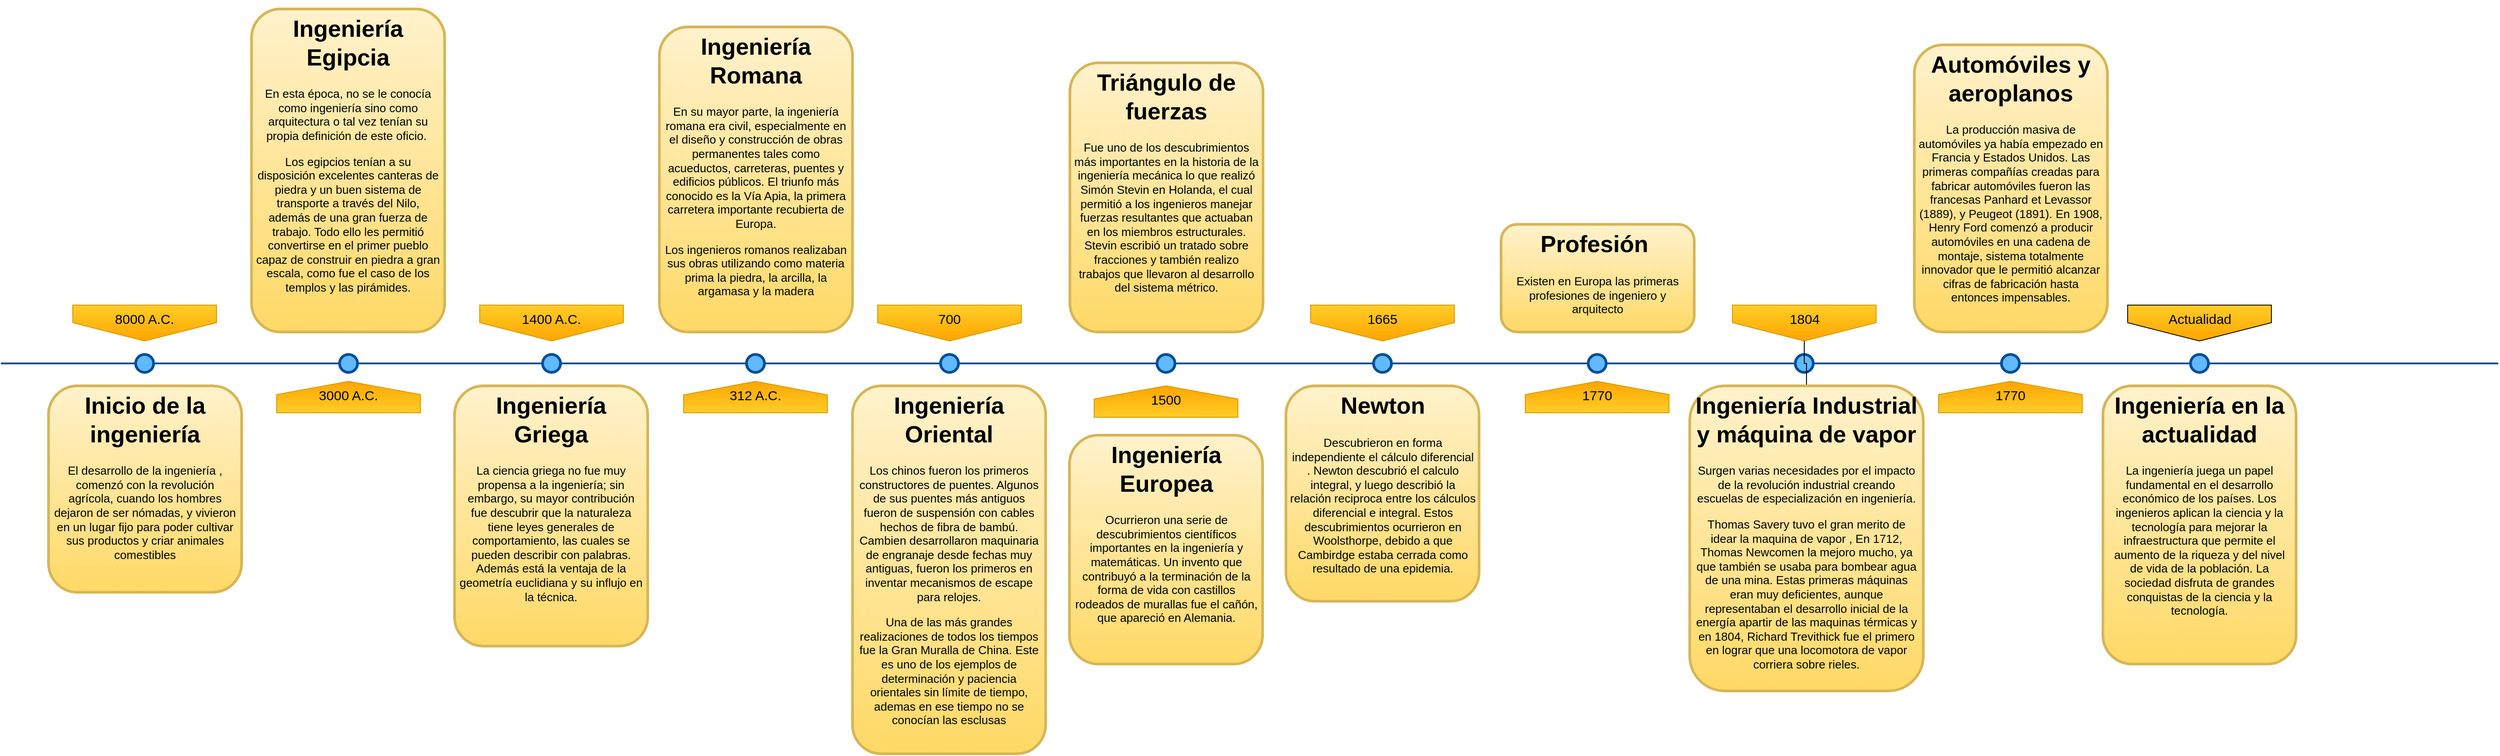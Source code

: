 <mxfile version="21.2.3" type="device">
  <diagram name="Page-1" id="82e54ff1-d628-8f03-85c4-9753963a91cd">
    <mxGraphModel dx="1588" dy="1026" grid="1" gridSize="10" guides="1" tooltips="1" connect="1" arrows="1" fold="1" page="1" pageScale="1" pageWidth="1100" pageHeight="850" background="none" math="0" shadow="0">
      <root>
        <mxCell id="0" />
        <mxCell id="1" parent="0" />
        <mxCell id="4ec97bd9e5d20128-1" value="" style="line;strokeWidth=2;html=1;fillColor=none;fontSize=28;fontColor=#004D99;strokeColor=#004D99;" parent="1" vertex="1">
          <mxGeometry x="40" y="400" width="2780" height="10" as="geometry" />
        </mxCell>
        <mxCell id="4ec97bd9e5d20128-5" value="8000 A.C." style="shape=offPageConnector;whiteSpace=wrap;html=1;fillColor=#ffcd28;fontSize=15;size=0.509;verticalAlign=top;strokeColor=#d79b00;gradientColor=#ffa500;" parent="1" vertex="1">
          <mxGeometry x="120" y="340" width="160" height="40" as="geometry" />
        </mxCell>
        <mxCell id="4ec97bd9e5d20128-6" value="&lt;span&gt;1400 A.C.&lt;/span&gt;" style="shape=offPageConnector;whiteSpace=wrap;html=1;fillColor=#ffcd28;fontSize=15;fontColor=default;size=0.509;verticalAlign=top;strokeColor=#d79b00;gradientColor=#ffa500;" parent="1" vertex="1">
          <mxGeometry x="573" y="340" width="160" height="40" as="geometry" />
        </mxCell>
        <mxCell id="4ec97bd9e5d20128-7" value="&lt;span&gt;3000 A.C.&lt;/span&gt;" style="shape=offPageConnector;whiteSpace=wrap;html=1;fillColor=#ffcd28;fontSize=15;fontColor=default;size=0.418;flipV=1;verticalAlign=top;strokeColor=#d79b00;spacingBottom=4;gradientColor=#ffa500;" parent="1" vertex="1">
          <mxGeometry x="347" y="425" width="160" height="35" as="geometry" />
        </mxCell>
        <mxCell id="4ec97bd9e5d20128-8" value="&lt;span&gt;312 A.C.&lt;/span&gt;" style="shape=offPageConnector;whiteSpace=wrap;html=1;fillColor=#ffcd28;fontSize=15;fontColor=default;size=0.429;flipV=1;verticalAlign=top;strokeColor=#d79b00;spacingBottom=4;gradientColor=#ffa500;" parent="1" vertex="1">
          <mxGeometry x="800" y="425" width="160" height="35" as="geometry" />
        </mxCell>
        <mxCell id="4ec97bd9e5d20128-9" value="" style="ellipse;whiteSpace=wrap;html=1;fillColor=#61BAFF;fontSize=28;fontColor=#004D99;strokeWidth=3;strokeColor=#004D99;" parent="1" vertex="1">
          <mxGeometry x="190" y="395" width="20" height="20" as="geometry" />
        </mxCell>
        <mxCell id="4ec97bd9e5d20128-10" value="" style="ellipse;whiteSpace=wrap;html=1;fillColor=#61BAFF;fontSize=28;fontColor=#004D99;strokeWidth=3;strokeColor=#004D99;" parent="1" vertex="1">
          <mxGeometry x="417" y="395" width="20" height="20" as="geometry" />
        </mxCell>
        <mxCell id="4ec97bd9e5d20128-11" value="" style="ellipse;whiteSpace=wrap;html=1;fillColor=#61BAFF;fontSize=28;fontColor=#004D99;strokeWidth=3;strokeColor=#004D99;" parent="1" vertex="1">
          <mxGeometry x="643" y="395" width="20" height="20" as="geometry" />
        </mxCell>
        <mxCell id="4ec97bd9e5d20128-13" value="" style="ellipse;whiteSpace=wrap;html=1;fillColor=#61BAFF;fontSize=28;fontColor=#004D99;strokeWidth=3;strokeColor=#004D99;" parent="1" vertex="1">
          <mxGeometry x="870" y="395" width="20" height="20" as="geometry" />
        </mxCell>
        <mxCell id="4ec97bd9e5d20128-14" value="&lt;h1&gt;Inicio de la ingeniería&lt;/h1&gt;&lt;p&gt;El desarrollo de la ingeniería , comenzó con la revolución agrícola, cuando los hombres dejaron de ser nómadas, y vivieron en un lugar fijo para poder cultivar sus productos y criar animales comestibles&lt;br&gt;&lt;/p&gt;" style="text;html=1;spacing=5;spacingTop=-20;whiteSpace=wrap;overflow=hidden;strokeColor=#d6b656;strokeWidth=3;fillColor=#fff2cc;fontSize=13;fontColor=default;align=center;rounded=1;gradientColor=#ffd966;" parent="1" vertex="1">
          <mxGeometry x="93" y="430" width="215" height="230" as="geometry" />
        </mxCell>
        <mxCell id="4ec97bd9e5d20128-16" value="&lt;h1&gt;Ingeniería Egipcia&lt;/h1&gt;&lt;p&gt;En esta época, no se le conocía como ingeniería sino como arquitectura o tal vez tenían su propia definición de este oficio.&amp;nbsp;&lt;br&gt;&lt;/p&gt;&lt;p&gt;Los egipcios tenían a su disposición excelentes canteras de piedra y un buen sistema de transporte a través del Nilo, además de una gran fuerza de trabajo. Todo ello les permitió convertirse en el primer pueblo capaz de construir en piedra a gran escala, como fue el caso de los templos y las pirámides.&lt;br&gt;&lt;/p&gt;" style="text;html=1;spacing=5;spacingTop=-20;whiteSpace=wrap;overflow=hidden;strokeColor=#d6b656;strokeWidth=3;fillColor=#fff2cc;fontSize=13;fontColor=default;align=center;rounded=1;gradientColor=#ffd966;" parent="1" vertex="1">
          <mxGeometry x="319" y="10" width="215" height="360" as="geometry" />
        </mxCell>
        <mxCell id="4ec97bd9e5d20128-17" value="&lt;h1&gt;Ingeniería Griega&lt;/h1&gt;&lt;p&gt;La ciencia griega no fue muy propensa a la ingeniería; sin embargo, su mayor contribución fue descubrir que la naturaleza tiene leyes generales de comportamiento, las cuales se pueden describir con palabras. Además está la ventaja de la geometría euclidiana y su influjo en la técnica.&lt;br&gt;&lt;/p&gt;" style="text;html=1;spacing=5;spacingTop=-20;whiteSpace=wrap;overflow=hidden;strokeColor=#d6b656;strokeWidth=3;fillColor=#fff2cc;fontSize=13;fontColor=default;align=center;rounded=1;gradientColor=#ffd966;" parent="1" vertex="1">
          <mxGeometry x="545" y="430" width="215" height="290" as="geometry" />
        </mxCell>
        <mxCell id="4ec97bd9e5d20128-18" value="&lt;h1&gt;Ingeniería Romana&lt;/h1&gt;&lt;p&gt;En su mayor parte, la ingeniería romana era civil, especialmente en el diseño y construcción de obras permanentes tales como acueductos, carreteras, puentes y edificios públicos. El triunfo más conocido es la Vía Apia, la primera carretera importante recubierta de Europa.&lt;br&gt;&lt;/p&gt;&lt;p&gt;Los ingenieros romanos realizaban sus obras utilizando como materia prima la piedra, la arcilla, la argamasa y la madera&lt;br&gt;&lt;/p&gt;" style="text;html=1;spacing=5;spacingTop=-20;whiteSpace=wrap;overflow=hidden;strokeColor=#d6b656;strokeWidth=3;fillColor=#fff2cc;fontSize=13;fontColor=default;align=center;rounded=1;gradientColor=#ffd966;" parent="1" vertex="1">
          <mxGeometry x="773" y="30" width="215" height="340" as="geometry" />
        </mxCell>
        <mxCell id="5V8HvAmeR0ulxsWkBckC-1" value="" style="ellipse;whiteSpace=wrap;html=1;fillColor=#61BAFF;fontSize=28;fontColor=#004D99;strokeWidth=3;strokeColor=#004D99;" vertex="1" parent="1">
          <mxGeometry x="1086" y="395" width="20" height="20" as="geometry" />
        </mxCell>
        <mxCell id="5V8HvAmeR0ulxsWkBckC-2" value="700" style="shape=offPageConnector;whiteSpace=wrap;html=1;fillColor=#ffcd28;fontSize=15;fontColor=default;size=0.509;verticalAlign=top;strokeColor=#d79b00;gradientColor=#ffa500;" vertex="1" parent="1">
          <mxGeometry x="1016" y="340" width="160" height="40" as="geometry" />
        </mxCell>
        <mxCell id="5V8HvAmeR0ulxsWkBckC-3" value="&lt;h1&gt;Ingeniería Oriental&lt;/h1&gt;&lt;p&gt;Los chinos fueron los primeros constructores de puentes. Algunos de sus puentes más antiguos fueron de suspensión con cables hechos de fibra de bambú. Cambien desarrollaron maquinaria de engranaje desde fechas muy antiguas, fueron los primeros en inventar mecanismos de escape para relojes.&lt;br&gt;&lt;/p&gt;&lt;p&gt;Una de las más grandes realizaciones de todos los tiempos fue la Gran Muralla de China. Este es uno de los ejemplos de determinación y paciencia orientales sin límite de tiempo, ademas en ese tiempo no se conocían las esclusas&lt;br&gt;&lt;/p&gt;" style="text;html=1;spacing=5;spacingTop=-20;whiteSpace=wrap;overflow=hidden;strokeColor=#d6b656;strokeWidth=3;fillColor=#fff2cc;fontSize=13;fontColor=default;align=center;rounded=1;gradientColor=#ffd966;" vertex="1" parent="1">
          <mxGeometry x="988" y="430" width="215" height="410" as="geometry" />
        </mxCell>
        <mxCell id="5V8HvAmeR0ulxsWkBckC-4" value="" style="ellipse;whiteSpace=wrap;html=1;fillColor=#61BAFF;fontSize=28;fontColor=#004D99;strokeWidth=3;strokeColor=#004D99;" vertex="1" parent="1">
          <mxGeometry x="1568" y="395" width="20" height="20" as="geometry" />
        </mxCell>
        <mxCell id="5V8HvAmeR0ulxsWkBckC-5" value="&lt;span&gt;1665&lt;/span&gt;" style="shape=offPageConnector;whiteSpace=wrap;html=1;fillColor=#ffcd28;fontSize=15;fontColor=default;size=0.509;verticalAlign=top;strokeColor=#d79b00;gradientColor=#ffa500;" vertex="1" parent="1">
          <mxGeometry x="1498" y="340" width="160" height="40" as="geometry" />
        </mxCell>
        <mxCell id="5V8HvAmeR0ulxsWkBckC-6" value="&lt;h1&gt;Newton&lt;/h1&gt;&lt;p&gt;Descubrieron en forma independiente el cálculo diferencial . Newton descubrió el calculo integral, y luego describió la relación reciproca entre los cálculos diferencial e integral. Estos descubrimientos ocurrieron en Woolsthorpe, debido a que Cambirdge estaba cerrada como resultado de una epidemia.&lt;br&gt;&lt;/p&gt;" style="text;html=1;spacing=5;spacingTop=-20;whiteSpace=wrap;overflow=hidden;strokeColor=#d6b656;strokeWidth=3;fillColor=#fff2cc;fontSize=13;fontColor=default;align=center;rounded=1;gradientColor=#ffd966;" vertex="1" parent="1">
          <mxGeometry x="1470.5" y="430" width="215" height="240" as="geometry" />
        </mxCell>
        <mxCell id="5V8HvAmeR0ulxsWkBckC-7" value="" style="ellipse;whiteSpace=wrap;html=1;fillColor=#61BAFF;fontSize=28;fontColor=#004D99;strokeWidth=3;strokeColor=#004D99;" vertex="1" parent="1">
          <mxGeometry x="1327" y="395" width="20" height="20" as="geometry" />
        </mxCell>
        <mxCell id="5V8HvAmeR0ulxsWkBckC-8" value="&lt;h1&gt;Triángulo de fuerzas&lt;/h1&gt;&lt;p&gt;Fue uno de los descubrimientos más importantes en la historia de la ingeniería mecánica lo que realizó Simón Stevin en Holanda, el cual permitió a los ingenieros manejar fuerzas resultantes que actuaban en los miembros estructurales. Stevin escribió un tratado sobre fracciones y también realizo trabajos que llevaron al desarrollo del sistema métrico.&lt;br&gt;&lt;/p&gt;" style="text;html=1;spacing=5;spacingTop=-20;whiteSpace=wrap;overflow=hidden;strokeColor=#d6b656;strokeWidth=3;fillColor=#fff2cc;fontSize=13;fontColor=default;align=center;rounded=1;gradientColor=#ffd966;" vertex="1" parent="1">
          <mxGeometry x="1230" y="70" width="215" height="300" as="geometry" />
        </mxCell>
        <mxCell id="5V8HvAmeR0ulxsWkBckC-9" value="&lt;span&gt;1500&lt;/span&gt;" style="shape=offPageConnector;whiteSpace=wrap;html=1;fillColor=#ffcd28;fontSize=15;fontColor=default;size=0.418;flipV=1;verticalAlign=top;strokeColor=#d79b00;spacingBottom=4;gradientColor=#ffa500;" vertex="1" parent="1">
          <mxGeometry x="1257" y="430" width="160" height="35" as="geometry" />
        </mxCell>
        <mxCell id="5V8HvAmeR0ulxsWkBckC-10" value="" style="ellipse;whiteSpace=wrap;html=1;fillColor=#61BAFF;fontSize=28;fontColor=#004D99;strokeWidth=3;strokeColor=#004D99;" vertex="1" parent="1">
          <mxGeometry x="1807" y="395" width="20" height="20" as="geometry" />
        </mxCell>
        <mxCell id="5V8HvAmeR0ulxsWkBckC-11" value="&lt;h1&gt;Profesión&amp;nbsp;&lt;/h1&gt;&lt;p&gt;Existen en Europa las primeras profesiones de ingeniero y arquitecto&lt;/p&gt;" style="text;html=1;spacing=5;spacingTop=-20;whiteSpace=wrap;overflow=hidden;strokeColor=#d6b656;strokeWidth=3;fillColor=#fff2cc;fontSize=13;fontColor=default;align=center;rounded=1;gradientColor=#ffd966;" vertex="1" parent="1">
          <mxGeometry x="1710" y="250" width="215" height="120" as="geometry" />
        </mxCell>
        <mxCell id="5V8HvAmeR0ulxsWkBckC-12" value="&lt;span&gt;1770&lt;/span&gt;" style="shape=offPageConnector;whiteSpace=wrap;html=1;fillColor=#ffcd28;fontSize=15;fontColor=default;size=0.418;flipV=1;verticalAlign=top;strokeColor=#d79b00;spacingBottom=4;gradientColor=#ffa500;" vertex="1" parent="1">
          <mxGeometry x="1737" y="425" width="160" height="35" as="geometry" />
        </mxCell>
        <mxCell id="5V8HvAmeR0ulxsWkBckC-13" value="&lt;h1&gt;Ingeniería Europea&lt;/h1&gt;&lt;p&gt;Ocurrieron una serie de descubrimientos científicos importantes en la ingeniería y matemáticas. Un invento que contribuyó a la terminación de la forma de vida con castillos rodeados de murallas fue el cañón, que apareció en Alemania.&lt;br&gt;&lt;/p&gt;" style="text;html=1;spacing=5;spacingTop=-20;whiteSpace=wrap;overflow=hidden;strokeColor=#d6b656;strokeWidth=3;fillColor=#fff2cc;fontSize=13;fontColor=default;align=center;rounded=1;gradientColor=#ffd966;" vertex="1" parent="1">
          <mxGeometry x="1229.5" y="485" width="215" height="255" as="geometry" />
        </mxCell>
        <mxCell id="5V8HvAmeR0ulxsWkBckC-16" value="" style="ellipse;whiteSpace=wrap;html=1;fillColor=#61BAFF;fontSize=28;fontColor=#004D99;strokeWidth=3;strokeColor=#004D99;" vertex="1" parent="1">
          <mxGeometry x="2037.5" y="395" width="20" height="20" as="geometry" />
        </mxCell>
        <mxCell id="5V8HvAmeR0ulxsWkBckC-17" value="&lt;span&gt;1804&lt;/span&gt;" style="shape=offPageConnector;whiteSpace=wrap;html=1;fillColor=#ffcd28;fontSize=15;fontColor=default;size=0.509;verticalAlign=top;strokeColor=#d79b00;gradientColor=#ffa500;" vertex="1" parent="1">
          <mxGeometry x="1967.5" y="340" width="160" height="40" as="geometry" />
        </mxCell>
        <mxCell id="5V8HvAmeR0ulxsWkBckC-22" value="" style="edgeStyle=orthogonalEdgeStyle;rounded=0;orthogonalLoop=1;jettySize=auto;html=1;startArrow=none;startFill=0;endArrow=none;endFill=0;" edge="1" parent="1" source="5V8HvAmeR0ulxsWkBckC-18" target="5V8HvAmeR0ulxsWkBckC-17">
          <mxGeometry relative="1" as="geometry" />
        </mxCell>
        <mxCell id="5V8HvAmeR0ulxsWkBckC-18" value="&lt;h1&gt;Ingeniería Industrial y máquina de vapor&lt;/h1&gt;&lt;p&gt;Surgen varias necesidades por el impacto de la revolución industrial creando escuelas de especialización en ingeniería.&lt;/p&gt;&lt;p&gt;Thomas Savery tuvo el gran merito de idear la maquina de vapor , En 1712, Thomas Newcomen la mejoro mucho, ya que también se usaba para bombear agua de una mina. Estas primeras máquinas eran muy deficientes, aunque representaban el desarrollo inicial de la energía apartir de las maquinas térmicas y en 1804, Richard Trevithick fue el primero en lograr que una locomotora de vapor corriera sobre rieles.&lt;br&gt;&lt;/p&gt;" style="text;html=1;spacing=5;spacingTop=-20;whiteSpace=wrap;overflow=hidden;strokeWidth=3;fontSize=13;align=center;rounded=1;fillColor=#fff2cc;strokeColor=#d6b656;gradientColor=#ffd966;" vertex="1" parent="1">
          <mxGeometry x="1920" y="430" width="260" height="340" as="geometry" />
        </mxCell>
        <mxCell id="5V8HvAmeR0ulxsWkBckC-19" value="" style="ellipse;whiteSpace=wrap;html=1;fillColor=#61BAFF;fontSize=28;fontColor=#004D99;strokeWidth=3;strokeColor=#004D99;" vertex="1" parent="1">
          <mxGeometry x="2477.5" y="395" width="20" height="20" as="geometry" />
        </mxCell>
        <mxCell id="5V8HvAmeR0ulxsWkBckC-20" value="&lt;span&gt;Actualidad&lt;/span&gt;" style="shape=offPageConnector;whiteSpace=wrap;html=1;fillColor=#ffcd28;fontSize=15;fontColor=default;size=0.509;verticalAlign=top;strokeColor=#1C0D00;gradientColor=#ffa500;" vertex="1" parent="1">
          <mxGeometry x="2407.5" y="340" width="160" height="40" as="geometry" />
        </mxCell>
        <mxCell id="5V8HvAmeR0ulxsWkBckC-21" value="&lt;h1&gt;Ingeniería en la actualidad&lt;/h1&gt;&lt;p&gt;La ingeniería juega un papel fundamental en el desarrollo económico de los países. Los ingenieros aplican la ciencia y la tecnología para mejorar la infraestructura que permite el aumento de la riqueza y del nivel de vida de la población. La sociedad disfruta de grandes conquistas de la ciencia y la tecnología.&lt;br&gt;&lt;/p&gt;" style="text;html=1;spacing=5;spacingTop=-20;whiteSpace=wrap;overflow=hidden;strokeColor=#d6b656;strokeWidth=3;fillColor=#fff2cc;fontSize=13;fontColor=default;align=center;rounded=1;gradientColor=#ffd966;" vertex="1" parent="1">
          <mxGeometry x="2380" y="430" width="215" height="310" as="geometry" />
        </mxCell>
        <mxCell id="5V8HvAmeR0ulxsWkBckC-23" value="" style="ellipse;whiteSpace=wrap;html=1;fillColor=#61BAFF;fontSize=28;fontColor=#004D99;strokeWidth=3;strokeColor=#004D99;" vertex="1" parent="1">
          <mxGeometry x="2267" y="395" width="20" height="20" as="geometry" />
        </mxCell>
        <mxCell id="5V8HvAmeR0ulxsWkBckC-24" value="&lt;h1&gt;Automóviles y aeroplanos&lt;/h1&gt;&lt;p&gt;La producción masiva de automóviles ya había empezado en Francia y Estados Unidos. Las primeras compañías creadas para fabricar automóviles fueron las francesas Panhard et Levassor (1889), y Peugeot (1891). En 1908, Henry Ford comenzó a producir automóviles en una cadena de montaje, sistema totalmente innovador que le permitió alcanzar cifras de fabricación hasta entonces impensables.&lt;/p&gt;" style="text;html=1;spacing=5;spacingTop=-20;whiteSpace=wrap;overflow=hidden;strokeColor=#d6b656;strokeWidth=3;fillColor=#fff2cc;fontSize=13;align=center;rounded=1;gradientColor=#ffd966;" vertex="1" parent="1">
          <mxGeometry x="2170" y="50" width="215" height="320" as="geometry" />
        </mxCell>
        <mxCell id="5V8HvAmeR0ulxsWkBckC-25" value="&lt;span&gt;1770&lt;/span&gt;" style="shape=offPageConnector;whiteSpace=wrap;html=1;fillColor=#ffcd28;fontSize=15;fontColor=default;size=0.418;flipV=1;verticalAlign=top;strokeColor=#d79b00;spacingBottom=4;gradientColor=#ffa500;" vertex="1" parent="1">
          <mxGeometry x="2197" y="425" width="160" height="35" as="geometry" />
        </mxCell>
      </root>
    </mxGraphModel>
  </diagram>
</mxfile>
